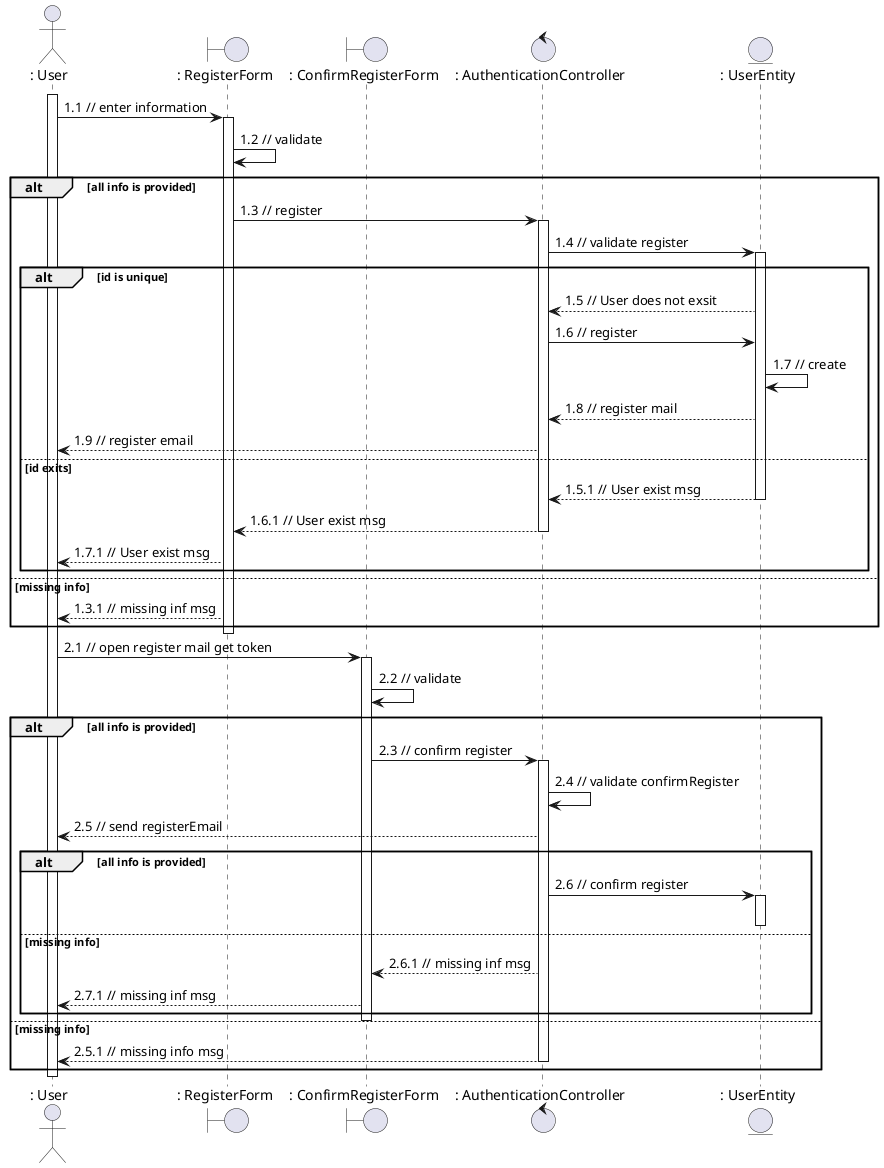 @startuml
actor ": User"
boundary ": RegisterForm"
boundary ": ConfirmRegisterForm"
control ": AuthenticationController"
entity ": UserEntity"

activate ": User"
": User" -> ": RegisterForm" : 1.1 // enter information
activate ": RegisterForm"
": RegisterForm" -> ": RegisterForm" : 1.2 // validate

alt all info is provided

": RegisterForm" -> ": AuthenticationController" : 1.3 // register
activate ": AuthenticationController"
": AuthenticationController" -> ": UserEntity" : 1.4 // validate register
activate ": UserEntity"

alt id is unique

": UserEntity" --> ": AuthenticationController" : 1.5 // User does not exsit
": AuthenticationController" -> ": UserEntity" : 1.6 // register
": UserEntity" -> ": UserEntity" : 1.7 // create
": UserEntity" --> ": AuthenticationController" : 1.8 // register mail
": AuthenticationController" --> ": User" : 1.9 // register email
else id exits

": UserEntity" --> ": AuthenticationController" : 1.5.1 // User exist msg
deactivate ": UserEntity"
": AuthenticationController" --> ": RegisterForm" : 1.6.1 // User exist msg
deactivate ": AuthenticationController"
": RegisterForm" --> ": User" : 1.7.1 // User exist msg

end

else missing info

": RegisterForm" --> ": User" : 1.3.1 // missing inf msg

end
deactivate ": RegisterForm"
": User" -> ": ConfirmRegisterForm" : 2.1 // open register mail get token
activate ": ConfirmRegisterForm"
": ConfirmRegisterForm" -> ": ConfirmRegisterForm" : 2.2 // validate

alt all info is provided

": ConfirmRegisterForm" -> ": AuthenticationController" : 2.3 // confirm register
activate ": AuthenticationController"
": AuthenticationController" -> ": AuthenticationController" : 2.4 // validate confirmRegister
": AuthenticationController" --> ": User" : 2.5 // send registerEmail


alt all info is provided

": AuthenticationController" -> ": UserEntity" : 2.6 // confirm register
activate ": UserEntity"
deactivate ": UserEntity"
else missing info

": AuthenticationController" --> ": ConfirmRegisterForm" : 2.6.1 // missing inf msg
": ConfirmRegisterForm" --> ": User" : 2.7.1 // missing inf msg

end
deactivate ": ConfirmRegisterForm"

else missing info

": AuthenticationController" --> ": User" : 2.5.1 // missing info msg
deactivate ": AuthenticationController"
end
deactivate ": User"
@enduml